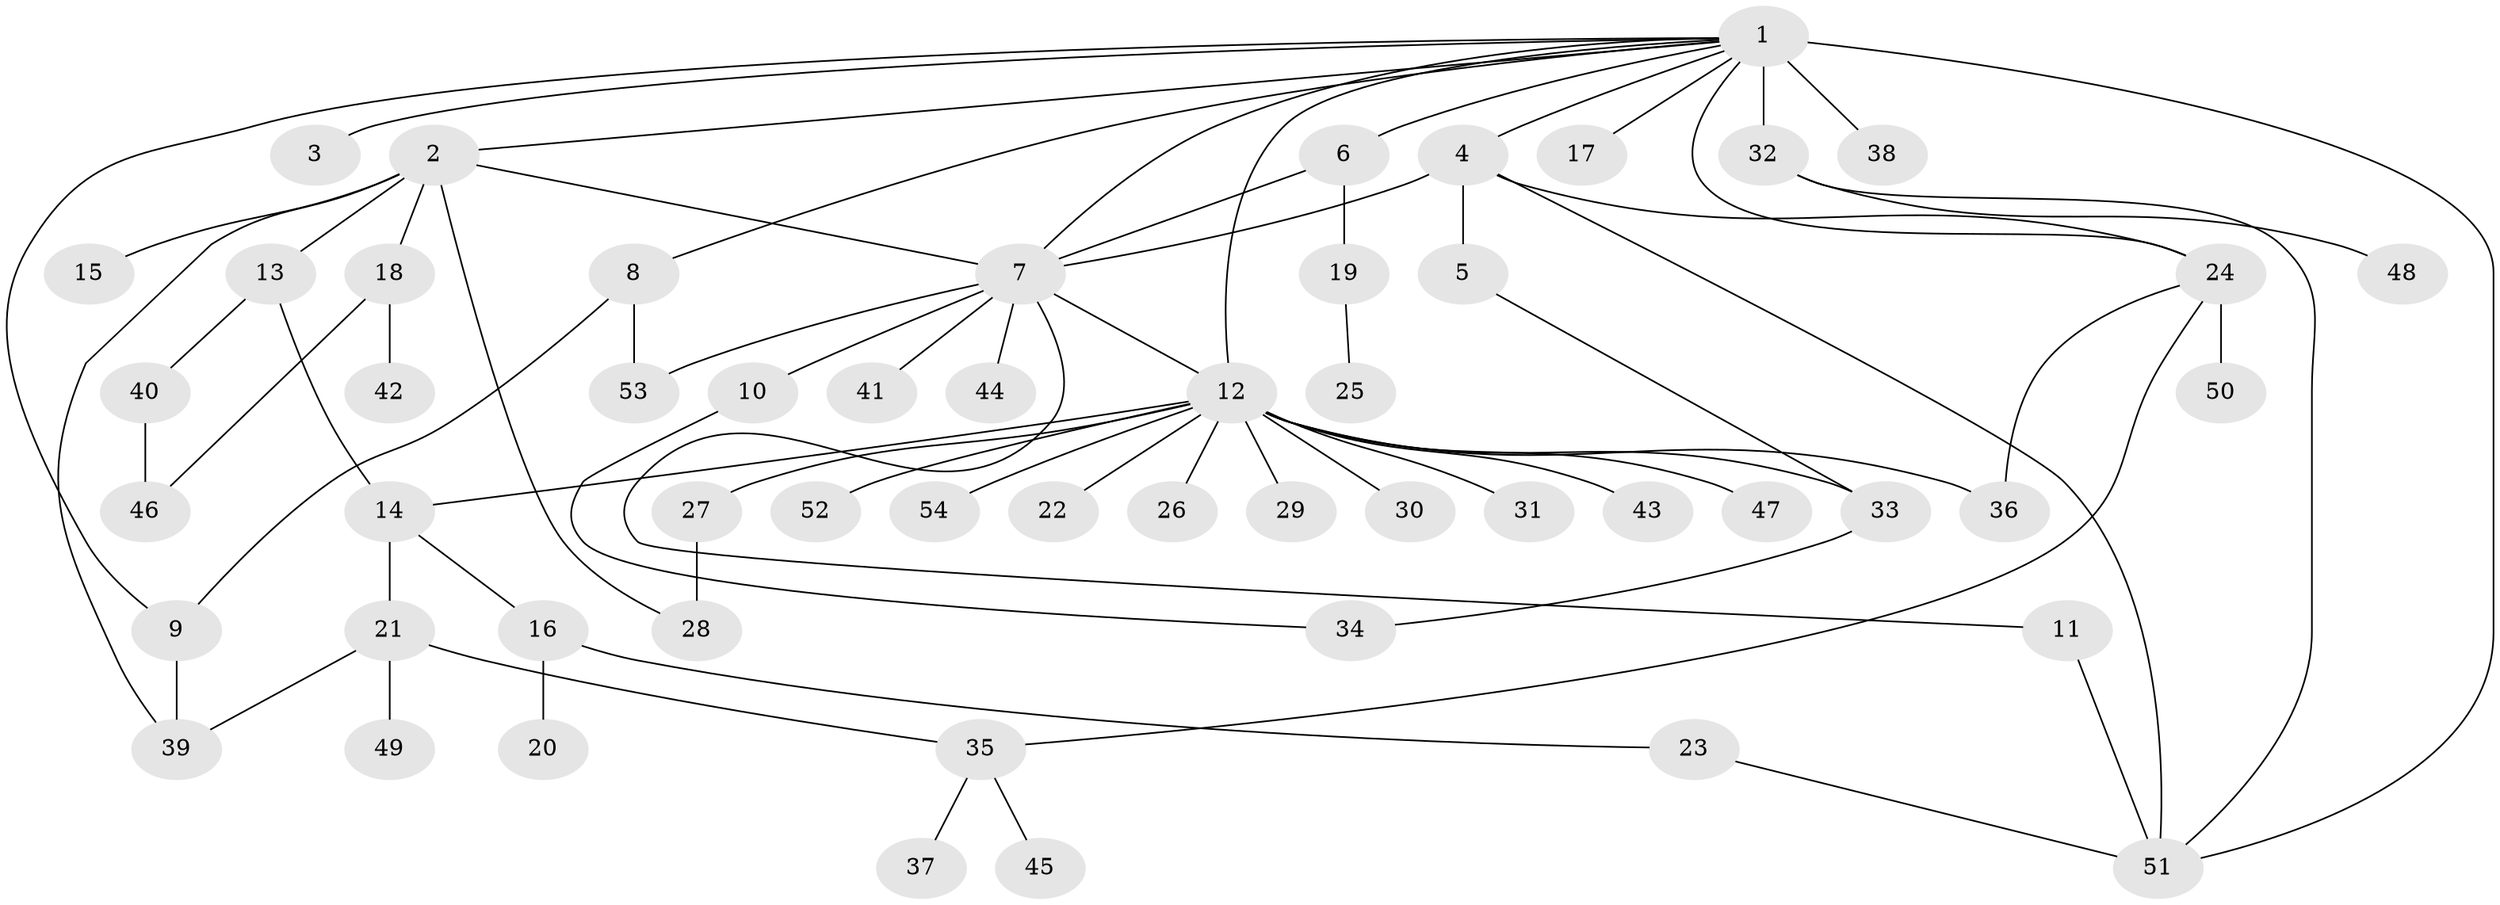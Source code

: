 // original degree distribution, {24: 0.009523809523809525, 8: 0.01904761904761905, 2: 0.20952380952380953, 10: 0.009523809523809525, 1: 0.5714285714285714, 4: 0.0761904761904762, 11: 0.009523809523809525, 5: 0.02857142857142857, 3: 0.0380952380952381, 17: 0.009523809523809525, 7: 0.009523809523809525, 6: 0.009523809523809525}
// Generated by graph-tools (version 1.1) at 2025/35/03/09/25 02:35:51]
// undirected, 54 vertices, 73 edges
graph export_dot {
graph [start="1"]
  node [color=gray90,style=filled];
  1;
  2;
  3;
  4;
  5;
  6;
  7;
  8;
  9;
  10;
  11;
  12;
  13;
  14;
  15;
  16;
  17;
  18;
  19;
  20;
  21;
  22;
  23;
  24;
  25;
  26;
  27;
  28;
  29;
  30;
  31;
  32;
  33;
  34;
  35;
  36;
  37;
  38;
  39;
  40;
  41;
  42;
  43;
  44;
  45;
  46;
  47;
  48;
  49;
  50;
  51;
  52;
  53;
  54;
  1 -- 2 [weight=1.0];
  1 -- 3 [weight=1.0];
  1 -- 4 [weight=1.0];
  1 -- 6 [weight=1.0];
  1 -- 7 [weight=1.0];
  1 -- 8 [weight=1.0];
  1 -- 9 [weight=1.0];
  1 -- 12 [weight=1.0];
  1 -- 17 [weight=1.0];
  1 -- 24 [weight=1.0];
  1 -- 32 [weight=10.0];
  1 -- 38 [weight=1.0];
  1 -- 51 [weight=1.0];
  2 -- 7 [weight=1.0];
  2 -- 13 [weight=1.0];
  2 -- 15 [weight=1.0];
  2 -- 18 [weight=1.0];
  2 -- 28 [weight=1.0];
  2 -- 39 [weight=1.0];
  4 -- 5 [weight=4.0];
  4 -- 7 [weight=1.0];
  4 -- 24 [weight=1.0];
  4 -- 51 [weight=1.0];
  5 -- 33 [weight=1.0];
  6 -- 7 [weight=1.0];
  6 -- 19 [weight=1.0];
  7 -- 10 [weight=1.0];
  7 -- 11 [weight=1.0];
  7 -- 12 [weight=1.0];
  7 -- 41 [weight=1.0];
  7 -- 44 [weight=1.0];
  7 -- 53 [weight=1.0];
  8 -- 9 [weight=1.0];
  8 -- 53 [weight=2.0];
  9 -- 39 [weight=2.0];
  10 -- 34 [weight=1.0];
  11 -- 51 [weight=1.0];
  12 -- 14 [weight=1.0];
  12 -- 22 [weight=1.0];
  12 -- 26 [weight=1.0];
  12 -- 27 [weight=1.0];
  12 -- 29 [weight=1.0];
  12 -- 30 [weight=1.0];
  12 -- 31 [weight=1.0];
  12 -- 33 [weight=1.0];
  12 -- 36 [weight=1.0];
  12 -- 43 [weight=1.0];
  12 -- 47 [weight=1.0];
  12 -- 52 [weight=1.0];
  12 -- 54 [weight=1.0];
  13 -- 14 [weight=2.0];
  13 -- 40 [weight=1.0];
  14 -- 16 [weight=1.0];
  14 -- 21 [weight=2.0];
  16 -- 20 [weight=1.0];
  16 -- 23 [weight=1.0];
  18 -- 42 [weight=1.0];
  18 -- 46 [weight=1.0];
  19 -- 25 [weight=1.0];
  21 -- 35 [weight=1.0];
  21 -- 39 [weight=1.0];
  21 -- 49 [weight=1.0];
  23 -- 51 [weight=1.0];
  24 -- 35 [weight=1.0];
  24 -- 36 [weight=1.0];
  24 -- 50 [weight=2.0];
  27 -- 28 [weight=2.0];
  32 -- 48 [weight=1.0];
  32 -- 51 [weight=1.0];
  33 -- 34 [weight=1.0];
  35 -- 37 [weight=1.0];
  35 -- 45 [weight=1.0];
  40 -- 46 [weight=2.0];
}
